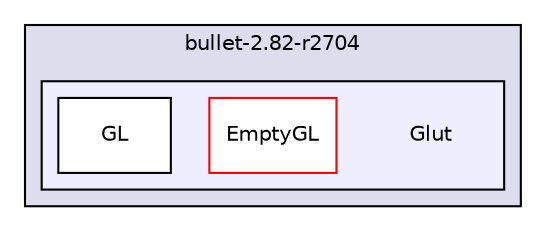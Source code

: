 digraph "bullet/bullet-2.82-r2704/Glut" {
  compound=true
  node [ fontsize="10", fontname="Helvetica"];
  edge [ labelfontsize="10", labelfontname="Helvetica"];
  subgraph clusterdir_2af2a31b807ca3e166acbec98482e371 {
    graph [ bgcolor="#ddddee", pencolor="black", label="bullet-2.82-r2704" fontname="Helvetica", fontsize="10", URL="dir_2af2a31b807ca3e166acbec98482e371.html"]
  subgraph clusterdir_bc7e18aef8da35ef392cbc02c0cb163f {
    graph [ bgcolor="#eeeeff", pencolor="black", label="" URL="dir_bc7e18aef8da35ef392cbc02c0cb163f.html"];
    dir_bc7e18aef8da35ef392cbc02c0cb163f [shape=plaintext label="Glut"];
    dir_977ba1c03315117b04e51d353f791818 [shape=box label="EmptyGL" color="red" fillcolor="white" style="filled" URL="dir_977ba1c03315117b04e51d353f791818.html"];
    dir_36c6c0ffcad9760523994355eabff468 [shape=box label="GL" color="black" fillcolor="white" style="filled" URL="dir_36c6c0ffcad9760523994355eabff468.html"];
  }
  }
}
